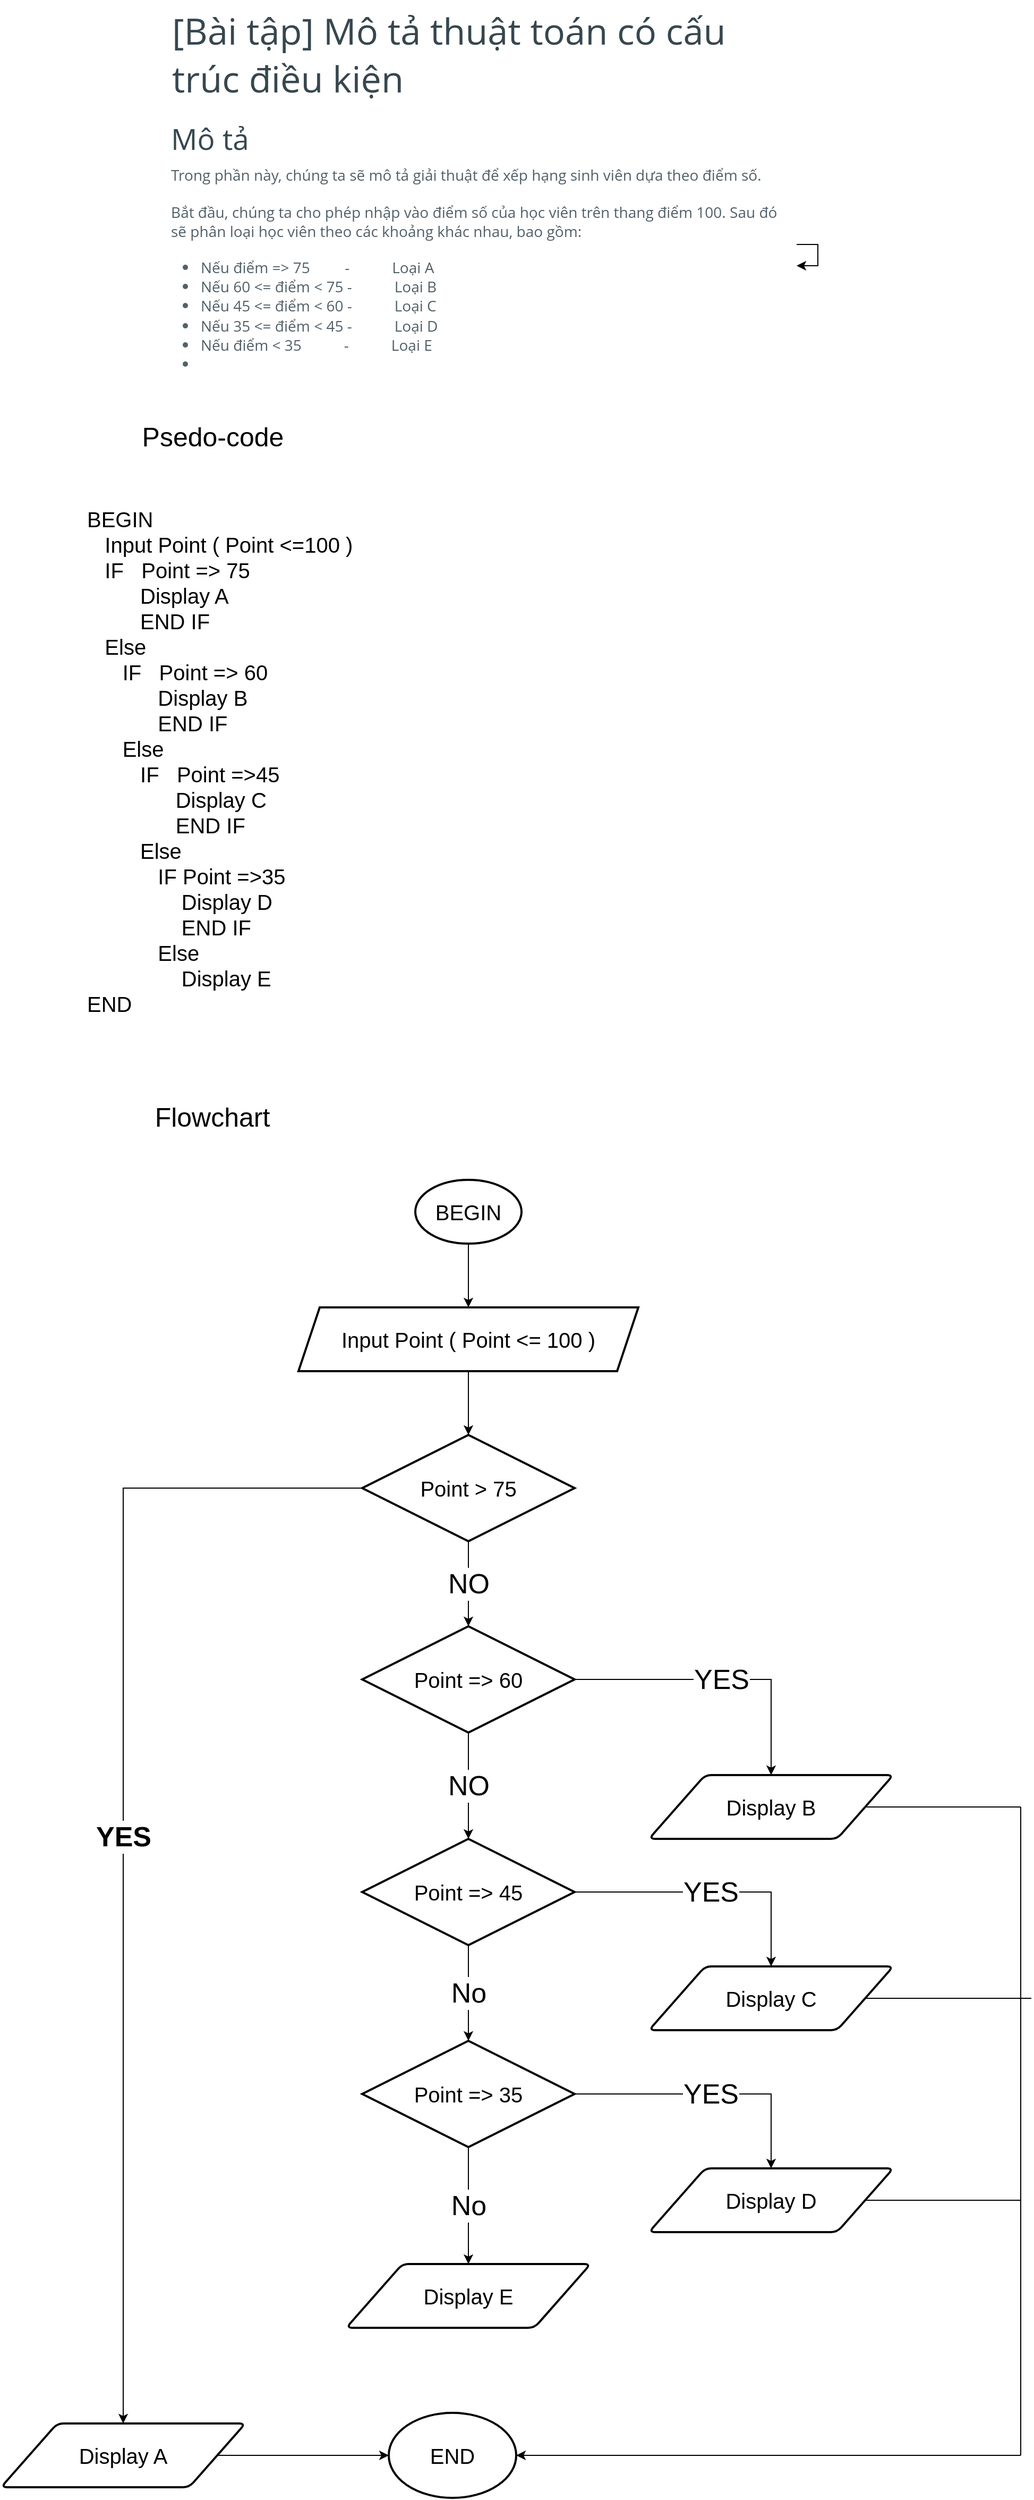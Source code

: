 <mxfile version="13.9.9" type="device"><diagram id="C5RBs43oDa-KdzZeNtuy" name="Page-1"><mxGraphModel dx="2247" dy="840" grid="1" gridSize="10" guides="1" tooltips="1" connect="1" arrows="1" fold="1" page="1" pageScale="1" pageWidth="827" pageHeight="1169" math="0" shadow="0"><root><mxCell id="WIyWlLk6GJQsqaUBKTNV-0"/><mxCell id="WIyWlLk6GJQsqaUBKTNV-1" parent="WIyWlLk6GJQsqaUBKTNV-0"/><mxCell id="L3PhkcTYn-AueI6OFIQF-0" value="&lt;h2 id=&quot;yui_3_17_2_1_1646134095231_39&quot; style=&quot;box-sizing: border-box ; margin-top: 0px ; margin-bottom: 0.5rem ; font-family: &amp;#34;open sans&amp;#34; ; font-weight: 400 ; line-height: 1.3 ; color: rgb(55 , 71 , 79) ; font-size: 2.143rem ; text-align: left ; background-color: rgb(255 , 255 , 255)&quot;&gt;[Bài tập] Mô tả thuật toán có cấu trúc điều kiện&lt;/h2&gt;" style="text;html=1;strokeColor=none;fillColor=none;align=center;verticalAlign=middle;whiteSpace=wrap;rounded=0;" vertex="1" parent="WIyWlLk6GJQsqaUBKTNV-1"><mxGeometry x="120" y="50" width="560" height="110" as="geometry"/></mxCell><mxCell id="L3PhkcTYn-AueI6OFIQF-2" value="&lt;h3 style=&quot;box-sizing: border-box ; margin-top: 0px ; margin-bottom: 0.5rem ; font-family: &amp;#34;open sans&amp;#34; ; font-weight: 400 ; line-height: 1.3 ; color: rgb(55 , 71 , 79) ; font-size: 1.715rem ; text-align: left ; background-color: rgb(255 , 255 , 255)&quot;&gt;Mô tả&lt;/h3&gt;&lt;h3 style=&quot;box-sizing: border-box ; margin-top: 0px ; margin-bottom: 0.5rem ; font-family: &amp;#34;open sans&amp;#34; ; font-weight: 400 ; line-height: 1.3 ; color: rgb(55 , 71 , 79) ; font-size: 1.715rem ; text-align: left ; background-color: rgb(255 , 255 , 255)&quot;&gt;&lt;p style=&quot;box-sizing: border-box ; margin-top: 0px ; margin-bottom: 1rem ; color: rgb(82 , 96 , 105) ; font-family: &amp;#34;open sans&amp;#34; , sans-serif ; font-size: 14px&quot;&gt;Trong phần này, chúng ta sẽ mô tả giải thuật để xếp hạng sinh viên dựa theo điểm số.&lt;/p&gt;&lt;p style=&quot;box-sizing: border-box ; margin-top: 0px ; margin-bottom: 1rem ; color: rgb(82 , 96 , 105) ; font-family: &amp;#34;open sans&amp;#34; , sans-serif ; font-size: 14px&quot;&gt;Bắt đầu, chúng ta cho phép nhập vào điểm số của học viên trên thang điểm 100. Sau đó sẽ phân loại học viên theo các khoảng khác nhau, bao gồm:&lt;/p&gt;&lt;ul style=&quot;box-sizing: border-box ; margin-top: 0px ; margin-bottom: 1rem ; padding-left: 2em ; color: rgb(82 , 96 , 105) ; font-family: &amp;#34;open sans&amp;#34; , sans-serif ; font-size: 14px&quot;&gt;&lt;li style=&quot;box-sizing: border-box&quot;&gt;Nếu điểm =&amp;gt; 75 &amp;nbsp; &amp;nbsp; &amp;nbsp; &amp;nbsp; - &amp;nbsp;&amp;nbsp;&amp;nbsp;&amp;nbsp;&amp;nbsp;&amp;nbsp;&amp;nbsp;&amp;nbsp;&amp;nbsp; Loại A&lt;/li&gt;&lt;li style=&quot;box-sizing: border-box&quot;&gt;Nếu 60 &amp;lt;= điểm &amp;lt; 75 - &amp;nbsp;&amp;nbsp;&amp;nbsp;&amp;nbsp;&amp;nbsp;&amp;nbsp;&amp;nbsp;&amp;nbsp;&amp;nbsp; Loại B&lt;/li&gt;&lt;li style=&quot;box-sizing: border-box&quot;&gt;Nếu 45 &amp;lt;= điểm &amp;lt; 60 - &amp;nbsp;&amp;nbsp;&amp;nbsp;&amp;nbsp;&amp;nbsp;&amp;nbsp;&amp;nbsp;&amp;nbsp;&amp;nbsp; Loại C&lt;/li&gt;&lt;li style=&quot;box-sizing: border-box&quot;&gt;Nếu 35 &amp;lt;= điểm &amp;lt; 45 - &amp;nbsp;&amp;nbsp;&amp;nbsp;&amp;nbsp;&amp;nbsp;&amp;nbsp;&amp;nbsp;&amp;nbsp;&amp;nbsp; Loại D&lt;/li&gt;&lt;li style=&quot;box-sizing: border-box&quot;&gt;Nếu điểm &amp;lt; 35 &amp;nbsp; &amp;nbsp; &amp;nbsp; &amp;nbsp; &amp;nbsp; - &amp;nbsp;&amp;nbsp;&amp;nbsp;&amp;nbsp;&amp;nbsp;&amp;nbsp;&amp;nbsp;&amp;nbsp;&amp;nbsp; Loại E&lt;/li&gt;&lt;li style=&quot;box-sizing: border-box&quot;&gt;&lt;br&gt;&lt;/li&gt;&lt;/ul&gt;&lt;/h3&gt;" style="text;html=1;strokeColor=none;fillColor=none;align=center;verticalAlign=middle;whiteSpace=wrap;rounded=0;" vertex="1" parent="WIyWlLk6GJQsqaUBKTNV-1"><mxGeometry x="119" y="210" width="590" height="160" as="geometry"/></mxCell><mxCell id="L3PhkcTYn-AueI6OFIQF-3" value="&lt;font style=&quot;font-size: 25px&quot;&gt;Psedo-code&lt;br&gt;&lt;/font&gt;" style="text;html=1;strokeColor=none;fillColor=none;align=center;verticalAlign=middle;whiteSpace=wrap;rounded=0;labelBackgroundColor=#ffffff;" vertex="1" parent="WIyWlLk6GJQsqaUBKTNV-1"><mxGeometry x="79" y="440" width="161" height="40" as="geometry"/></mxCell><mxCell id="L3PhkcTYn-AueI6OFIQF-5" style="edgeStyle=orthogonalEdgeStyle;rounded=0;orthogonalLoop=1;jettySize=auto;html=1;" edge="1" parent="WIyWlLk6GJQsqaUBKTNV-1" source="L3PhkcTYn-AueI6OFIQF-2" target="L3PhkcTYn-AueI6OFIQF-2"><mxGeometry relative="1" as="geometry"/></mxCell><mxCell id="L3PhkcTYn-AueI6OFIQF-6" value="&lt;span style=&quot;font-size: 20px&quot;&gt;BEGIN&lt;br&gt;&amp;nbsp; &amp;nbsp;Input Point ( Point &amp;lt;=100 )&lt;br&gt;&amp;nbsp; &amp;nbsp;IF&amp;nbsp; &amp;nbsp;Point =&amp;gt; 75&lt;br&gt;&amp;nbsp; &amp;nbsp; &amp;nbsp; &amp;nbsp; &amp;nbsp;Display A&lt;br&gt;&amp;nbsp; &amp;nbsp; &amp;nbsp; &amp;nbsp; &amp;nbsp;END IF&lt;br&gt;&amp;nbsp; &amp;nbsp;Else&amp;nbsp;&lt;br&gt;&amp;nbsp; &amp;nbsp; &amp;nbsp; IF&amp;nbsp; &amp;nbsp;Point =&amp;gt; 60&lt;br&gt;&amp;nbsp; &amp;nbsp; &amp;nbsp; &amp;nbsp; &amp;nbsp; &amp;nbsp; Display B&lt;br&gt;&amp;nbsp; &amp;nbsp; &amp;nbsp; &amp;nbsp; &amp;nbsp; &amp;nbsp; END IF&lt;br&gt;&amp;nbsp; &amp;nbsp; &amp;nbsp; Else&amp;nbsp;&lt;br&gt;&amp;nbsp; &amp;nbsp; &amp;nbsp; &amp;nbsp; &amp;nbsp;IF&amp;nbsp; &amp;nbsp;Point =&amp;gt;45&lt;br&gt;&amp;nbsp; &amp;nbsp; &amp;nbsp; &amp;nbsp; &amp;nbsp; &amp;nbsp; &amp;nbsp; &amp;nbsp;Display C&lt;br&gt;&amp;nbsp; &amp;nbsp; &amp;nbsp; &amp;nbsp; &amp;nbsp; &amp;nbsp; &amp;nbsp; &amp;nbsp;END IF&lt;br&gt;&amp;nbsp; &amp;nbsp; &amp;nbsp; &amp;nbsp; &amp;nbsp;Else&amp;nbsp;&lt;br&gt;&amp;nbsp; &amp;nbsp; &amp;nbsp; &amp;nbsp; &amp;nbsp; &amp;nbsp; IF Point =&amp;gt;35&lt;br&gt;&amp;nbsp; &amp;nbsp; &amp;nbsp; &amp;nbsp; &amp;nbsp; &amp;nbsp; &amp;nbsp; &amp;nbsp; Display D&lt;br&gt;&amp;nbsp; &amp;nbsp; &amp;nbsp; &amp;nbsp; &amp;nbsp; &amp;nbsp; &amp;nbsp; &amp;nbsp; END IF&lt;br&gt;&amp;nbsp; &amp;nbsp; &amp;nbsp; &amp;nbsp; &amp;nbsp; &amp;nbsp; Else &lt;br&gt;&amp;nbsp; &amp;nbsp; &amp;nbsp; &amp;nbsp; &amp;nbsp; &amp;nbsp; &amp;nbsp; &amp;nbsp; Display E&amp;nbsp;&lt;br&gt;END&lt;br&gt;&lt;/span&gt;" style="text;html=1;strokeColor=none;fillColor=none;align=left;verticalAlign=top;whiteSpace=wrap;rounded=0;labelBackgroundColor=#ffffff;" vertex="1" parent="WIyWlLk6GJQsqaUBKTNV-1"><mxGeometry x="39" y="520" width="441" height="280" as="geometry"/></mxCell><mxCell id="L3PhkcTYn-AueI6OFIQF-7" value="&lt;font style=&quot;font-size: 25px&quot;&gt;Flowchart&lt;br&gt;&lt;/font&gt;" style="text;html=1;strokeColor=none;fillColor=none;align=center;verticalAlign=middle;whiteSpace=wrap;rounded=0;labelBackgroundColor=#ffffff;" vertex="1" parent="WIyWlLk6GJQsqaUBKTNV-1"><mxGeometry x="79" y="1080" width="160" height="40" as="geometry"/></mxCell><mxCell id="L3PhkcTYn-AueI6OFIQF-11" value="" style="edgeStyle=orthogonalEdgeStyle;rounded=0;orthogonalLoop=1;jettySize=auto;html=1;fontSize=20;" edge="1" parent="WIyWlLk6GJQsqaUBKTNV-1" source="L3PhkcTYn-AueI6OFIQF-9" target="L3PhkcTYn-AueI6OFIQF-10"><mxGeometry relative="1" as="geometry"/></mxCell><mxCell id="L3PhkcTYn-AueI6OFIQF-9" value="BEGIN" style="strokeWidth=2;html=1;shape=mxgraph.flowchart.start_1;whiteSpace=wrap;labelBackgroundColor=#ffffff;align=center;fontSize=20;" vertex="1" parent="WIyWlLk6GJQsqaUBKTNV-1"><mxGeometry x="350" y="1160" width="100" height="60" as="geometry"/></mxCell><mxCell id="L3PhkcTYn-AueI6OFIQF-13" value="" style="edgeStyle=orthogonalEdgeStyle;rounded=0;orthogonalLoop=1;jettySize=auto;html=1;fontSize=20;" edge="1" parent="WIyWlLk6GJQsqaUBKTNV-1" source="L3PhkcTYn-AueI6OFIQF-10" target="L3PhkcTYn-AueI6OFIQF-12"><mxGeometry relative="1" as="geometry"/></mxCell><mxCell id="L3PhkcTYn-AueI6OFIQF-10" value="Input Point ( Point &amp;lt;= 100 )" style="shape=parallelogram;perimeter=parallelogramPerimeter;whiteSpace=wrap;html=1;fixedSize=1;fontSize=20;strokeWidth=2;labelBackgroundColor=#ffffff;" vertex="1" parent="WIyWlLk6GJQsqaUBKTNV-1"><mxGeometry x="240" y="1280" width="320" height="60" as="geometry"/></mxCell><mxCell id="L3PhkcTYn-AueI6OFIQF-15" value="YES" style="edgeStyle=orthogonalEdgeStyle;rounded=0;orthogonalLoop=1;jettySize=auto;html=1;entryX=0.5;entryY=0;entryDx=0;entryDy=0;fontSize=26;fontStyle=1" edge="1" parent="WIyWlLk6GJQsqaUBKTNV-1" source="L3PhkcTYn-AueI6OFIQF-12" target="L3PhkcTYn-AueI6OFIQF-14"><mxGeometry relative="1" as="geometry"/></mxCell><mxCell id="L3PhkcTYn-AueI6OFIQF-20" value="NO" style="edgeStyle=orthogonalEdgeStyle;rounded=0;orthogonalLoop=1;jettySize=auto;html=1;entryX=0.5;entryY=0;entryDx=0;entryDy=0;fontSize=26;" edge="1" parent="WIyWlLk6GJQsqaUBKTNV-1" source="L3PhkcTYn-AueI6OFIQF-12" target="L3PhkcTYn-AueI6OFIQF-19"><mxGeometry relative="1" as="geometry"/></mxCell><mxCell id="L3PhkcTYn-AueI6OFIQF-12" value="Point &amp;gt; 75" style="rhombus;whiteSpace=wrap;html=1;fontSize=20;strokeWidth=2;labelBackgroundColor=#ffffff;" vertex="1" parent="WIyWlLk6GJQsqaUBKTNV-1"><mxGeometry x="300" y="1400" width="200" height="100" as="geometry"/></mxCell><mxCell id="L3PhkcTYn-AueI6OFIQF-39" value="" style="edgeStyle=orthogonalEdgeStyle;rounded=0;orthogonalLoop=1;jettySize=auto;html=1;fontSize=26;" edge="1" parent="WIyWlLk6GJQsqaUBKTNV-1" source="L3PhkcTYn-AueI6OFIQF-14" target="L3PhkcTYn-AueI6OFIQF-38"><mxGeometry relative="1" as="geometry"/></mxCell><mxCell id="L3PhkcTYn-AueI6OFIQF-14" value="Display A" style="shape=parallelogram;html=1;strokeWidth=2;perimeter=parallelogramPerimeter;whiteSpace=wrap;rounded=1;arcSize=12;size=0.23;labelBackgroundColor=#ffffff;fontSize=20;align=center;" vertex="1" parent="WIyWlLk6GJQsqaUBKTNV-1"><mxGeometry x="-40" y="2330" width="230" height="60" as="geometry"/></mxCell><mxCell id="L3PhkcTYn-AueI6OFIQF-23" value="YES" style="edgeStyle=orthogonalEdgeStyle;rounded=0;orthogonalLoop=1;jettySize=auto;html=1;entryX=0.5;entryY=0;entryDx=0;entryDy=0;fontSize=26;" edge="1" parent="WIyWlLk6GJQsqaUBKTNV-1" source="L3PhkcTYn-AueI6OFIQF-19" target="L3PhkcTYn-AueI6OFIQF-22"><mxGeometry relative="1" as="geometry"/></mxCell><mxCell id="L3PhkcTYn-AueI6OFIQF-32" value="NO" style="edgeStyle=orthogonalEdgeStyle;rounded=0;orthogonalLoop=1;jettySize=auto;html=1;entryX=0.5;entryY=0;entryDx=0;entryDy=0;fontSize=26;" edge="1" parent="WIyWlLk6GJQsqaUBKTNV-1" source="L3PhkcTYn-AueI6OFIQF-19" target="L3PhkcTYn-AueI6OFIQF-24"><mxGeometry relative="1" as="geometry"/></mxCell><mxCell id="L3PhkcTYn-AueI6OFIQF-19" value="Point =&amp;gt; 60" style="rhombus;whiteSpace=wrap;html=1;fontSize=20;strokeWidth=2;labelBackgroundColor=#ffffff;" vertex="1" parent="WIyWlLk6GJQsqaUBKTNV-1"><mxGeometry x="300" y="1580" width="200" height="100" as="geometry"/></mxCell><mxCell id="L3PhkcTYn-AueI6OFIQF-22" value="Display B&lt;span style=&quot;color: rgba(0 , 0 , 0 , 0) ; font-family: monospace ; font-size: 0px ; background-color: rgb(248 , 249 , 250)&quot;&gt;%3CmxGraphModel%3E%3Croot%3E%3CmxCell%20id%3D%220%22%2F%3E%3CmxCell%20id%3D%221%22%20parent%3D%220%22%2F%3E%3CmxCell%20id%3D%222%22%20value%3D%22Display%20A%22%20style%3D%22shape%3Dparallelogram%3Bhtml%3D1%3BstrokeWidth%3D2%3Bperimeter%3DparallelogramPerimeter%3BwhiteSpace%3Dwrap%3Brounded%3D1%3BarcSize%3D12%3Bsize%3D0.23%3BlabelBackgroundColor%3D%23ffffff%3BfontSize%3D20%3Balign%3Dcenter%3B%22%20vertex%3D%221%22%20parent%3D%221%22%3E%3CmxGeometry%20x%3D%22570%22%20y%3D%221720%22%20width%3D%22230%22%20height%3D%2260%22%20as%3D%22geometry%22%2F%3E%3C%2FmxCell%3E%3C%2Froot%3E%3C%2FmxGraphModel%3E&lt;/span&gt;" style="shape=parallelogram;html=1;strokeWidth=2;perimeter=parallelogramPerimeter;whiteSpace=wrap;rounded=1;arcSize=12;size=0.23;labelBackgroundColor=#ffffff;fontSize=20;align=center;" vertex="1" parent="WIyWlLk6GJQsqaUBKTNV-1"><mxGeometry x="570" y="1720" width="230" height="60" as="geometry"/></mxCell><mxCell id="L3PhkcTYn-AueI6OFIQF-33" value="No" style="edgeStyle=orthogonalEdgeStyle;rounded=0;orthogonalLoop=1;jettySize=auto;html=1;entryX=0.5;entryY=0;entryDx=0;entryDy=0;fontSize=26;" edge="1" parent="WIyWlLk6GJQsqaUBKTNV-1" source="L3PhkcTYn-AueI6OFIQF-24" target="L3PhkcTYn-AueI6OFIQF-25"><mxGeometry relative="1" as="geometry"/></mxCell><mxCell id="L3PhkcTYn-AueI6OFIQF-35" value="YES" style="edgeStyle=orthogonalEdgeStyle;rounded=0;orthogonalLoop=1;jettySize=auto;html=1;exitX=1;exitY=0.5;exitDx=0;exitDy=0;entryX=0.5;entryY=0;entryDx=0;entryDy=0;fontSize=26;" edge="1" parent="WIyWlLk6GJQsqaUBKTNV-1" source="L3PhkcTYn-AueI6OFIQF-24" target="L3PhkcTYn-AueI6OFIQF-28"><mxGeometry relative="1" as="geometry"/></mxCell><mxCell id="L3PhkcTYn-AueI6OFIQF-24" value="Point =&amp;gt; 45" style="rhombus;whiteSpace=wrap;html=1;fontSize=20;strokeWidth=2;labelBackgroundColor=#ffffff;" vertex="1" parent="WIyWlLk6GJQsqaUBKTNV-1"><mxGeometry x="300" y="1780" width="200" height="100" as="geometry"/></mxCell><mxCell id="L3PhkcTYn-AueI6OFIQF-34" value="No" style="edgeStyle=orthogonalEdgeStyle;rounded=0;orthogonalLoop=1;jettySize=auto;html=1;entryX=0.5;entryY=0;entryDx=0;entryDy=0;fontSize=26;" edge="1" parent="WIyWlLk6GJQsqaUBKTNV-1" source="L3PhkcTYn-AueI6OFIQF-25" target="L3PhkcTYn-AueI6OFIQF-27"><mxGeometry relative="1" as="geometry"/></mxCell><mxCell id="L3PhkcTYn-AueI6OFIQF-36" value="YES" style="edgeStyle=orthogonalEdgeStyle;rounded=0;orthogonalLoop=1;jettySize=auto;html=1;entryX=0.5;entryY=0;entryDx=0;entryDy=0;fontSize=26;" edge="1" parent="WIyWlLk6GJQsqaUBKTNV-1" source="L3PhkcTYn-AueI6OFIQF-25" target="L3PhkcTYn-AueI6OFIQF-29"><mxGeometry relative="1" as="geometry"/></mxCell><mxCell id="L3PhkcTYn-AueI6OFIQF-25" value="Point =&amp;gt; 35" style="rhombus;whiteSpace=wrap;html=1;fontSize=20;strokeWidth=2;labelBackgroundColor=#ffffff;" vertex="1" parent="WIyWlLk6GJQsqaUBKTNV-1"><mxGeometry x="300" y="1970" width="200" height="100" as="geometry"/></mxCell><mxCell id="L3PhkcTYn-AueI6OFIQF-27" value="Display E" style="shape=parallelogram;html=1;strokeWidth=2;perimeter=parallelogramPerimeter;whiteSpace=wrap;rounded=1;arcSize=12;size=0.23;labelBackgroundColor=#ffffff;fontSize=20;align=center;" vertex="1" parent="WIyWlLk6GJQsqaUBKTNV-1"><mxGeometry x="285" y="2180" width="230" height="60" as="geometry"/></mxCell><mxCell id="L3PhkcTYn-AueI6OFIQF-28" value="Display C" style="shape=parallelogram;html=1;strokeWidth=2;perimeter=parallelogramPerimeter;whiteSpace=wrap;rounded=1;arcSize=12;size=0.23;labelBackgroundColor=#ffffff;fontSize=20;align=center;" vertex="1" parent="WIyWlLk6GJQsqaUBKTNV-1"><mxGeometry x="570" y="1900" width="230" height="60" as="geometry"/></mxCell><mxCell id="L3PhkcTYn-AueI6OFIQF-29" value="Display D&lt;span style=&quot;color: rgba(0 , 0 , 0 , 0) ; font-family: monospace ; font-size: 0px ; background-color: rgb(248 , 249 , 250)&quot;&gt;%3CmxGraphModel%3E%3Croot%3E%3CmxCell%20id%3D%220%22%2F%3E%3CmxCell%20id%3D%221%22%20parent%3D%220%22%2F%3E%3CmxCell%20id%3D%222%22%20value%3D%22Display%20A%22%20style%3D%22shape%3Dparallelogram%3Bhtml%3D1%3BstrokeWidth%3D2%3Bperimeter%3DparallelogramPerimeter%3BwhiteSpace%3Dwrap%3Brounded%3D1%3BarcSize%3D12%3Bsize%3D0.23%3BlabelBackgroundColor%3D%23ffffff%3BfontSize%3D20%3Balign%3Dcenter%3B%22%20vertex%3D%221%22%20parent%3D%221%22%3E%3CmxGeometry%20x%3D%22570%22%20y%3D%221720%22%20width%3D%22230%22%20height%3D%2260%22%20as%3D%22geometry%22%2F%3E%3C%2FmxCell%3E%3C%2Froot%3E%3C%2FmxGraphModel%3E&lt;/span&gt;" style="shape=parallelogram;html=1;strokeWidth=2;perimeter=parallelogramPerimeter;whiteSpace=wrap;rounded=1;arcSize=12;size=0.23;labelBackgroundColor=#ffffff;fontSize=20;align=center;" vertex="1" parent="WIyWlLk6GJQsqaUBKTNV-1"><mxGeometry x="570" y="2090" width="230" height="60" as="geometry"/></mxCell><mxCell id="L3PhkcTYn-AueI6OFIQF-38" value="END&lt;br&gt;" style="ellipse;whiteSpace=wrap;html=1;rounded=1;fontSize=20;strokeWidth=2;labelBackgroundColor=#ffffff;arcSize=12;" vertex="1" parent="WIyWlLk6GJQsqaUBKTNV-1"><mxGeometry x="325" y="2320" width="120" height="80" as="geometry"/></mxCell><mxCell id="L3PhkcTYn-AueI6OFIQF-42" value="" style="endArrow=none;html=1;fontSize=26;entryX=1;entryY=0.5;entryDx=0;entryDy=0;" edge="1" parent="WIyWlLk6GJQsqaUBKTNV-1" target="L3PhkcTYn-AueI6OFIQF-22"><mxGeometry width="50" height="50" relative="1" as="geometry"><mxPoint x="920" y="1750" as="sourcePoint"/><mxPoint x="920" y="2060" as="targetPoint"/></mxGeometry></mxCell><mxCell id="L3PhkcTYn-AueI6OFIQF-44" value="" style="endArrow=none;html=1;fontSize=26;" edge="1" parent="WIyWlLk6GJQsqaUBKTNV-1"><mxGeometry width="50" height="50" relative="1" as="geometry"><mxPoint x="920" y="2360" as="sourcePoint"/><mxPoint x="920" y="1750" as="targetPoint"/></mxGeometry></mxCell><mxCell id="L3PhkcTYn-AueI6OFIQF-45" value="" style="endArrow=classic;html=1;fontSize=26;entryX=1;entryY=0.5;entryDx=0;entryDy=0;" edge="1" parent="WIyWlLk6GJQsqaUBKTNV-1" target="L3PhkcTYn-AueI6OFIQF-38"><mxGeometry width="50" height="50" relative="1" as="geometry"><mxPoint x="920" y="2360" as="sourcePoint"/><mxPoint x="920" y="2060" as="targetPoint"/></mxGeometry></mxCell><mxCell id="L3PhkcTYn-AueI6OFIQF-46" value="" style="endArrow=none;html=1;fontSize=26;exitX=1;exitY=0.5;exitDx=0;exitDy=0;" edge="1" parent="WIyWlLk6GJQsqaUBKTNV-1" source="L3PhkcTYn-AueI6OFIQF-28"><mxGeometry width="50" height="50" relative="1" as="geometry"><mxPoint x="870" y="2110" as="sourcePoint"/><mxPoint x="930" y="1930" as="targetPoint"/></mxGeometry></mxCell><mxCell id="L3PhkcTYn-AueI6OFIQF-47" value="" style="endArrow=none;html=1;fontSize=26;exitX=1;exitY=0.5;exitDx=0;exitDy=0;" edge="1" parent="WIyWlLk6GJQsqaUBKTNV-1" source="L3PhkcTYn-AueI6OFIQF-29"><mxGeometry width="50" height="50" relative="1" as="geometry"><mxPoint x="870" y="2110" as="sourcePoint"/><mxPoint x="920" y="2120" as="targetPoint"/></mxGeometry></mxCell></root></mxGraphModel></diagram></mxfile>